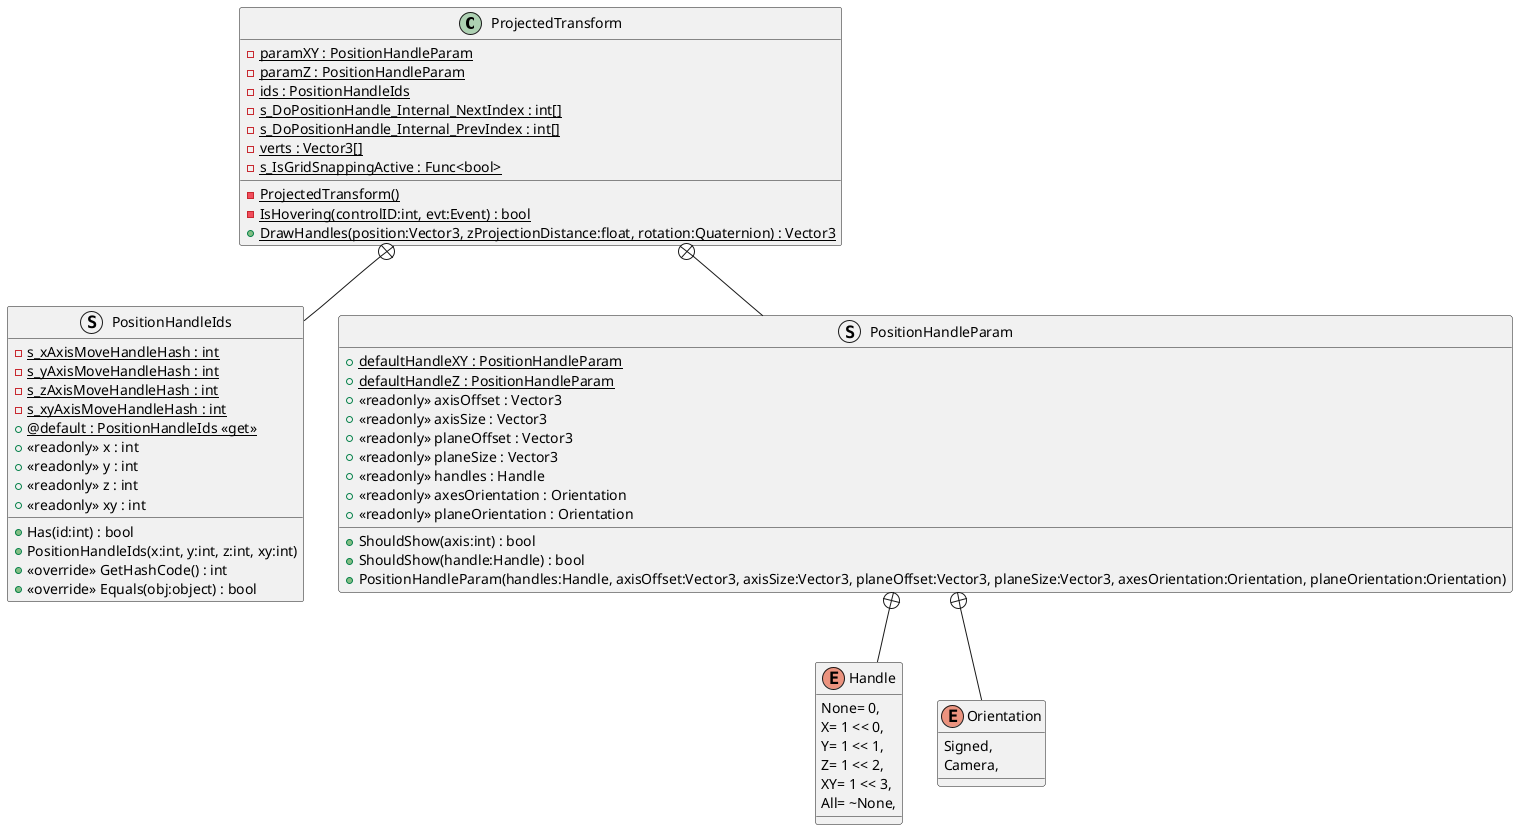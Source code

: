 @startuml
class ProjectedTransform {
    {static} - paramXY : PositionHandleParam
    {static} - paramZ : PositionHandleParam
    {static} - ids : PositionHandleIds
    {static} - s_DoPositionHandle_Internal_NextIndex : int[]
    {static} - s_DoPositionHandle_Internal_PrevIndex : int[]
    {static} - verts : Vector3[]
    {static} - s_IsGridSnappingActive : Func<bool>
    {static} - ProjectedTransform()
    {static} - IsHovering(controlID:int, evt:Event) : bool
    + {static} DrawHandles(position:Vector3, zProjectionDistance:float, rotation:Quaternion) : Vector3
}
struct PositionHandleIds {
    {static} - s_xAxisMoveHandleHash : int
    {static} - s_yAxisMoveHandleHash : int
    {static} - s_zAxisMoveHandleHash : int
    {static} - s_xyAxisMoveHandleHash : int
    + {static} @default : PositionHandleIds <<get>>
    + <<readonly>> x : int
    + <<readonly>> y : int
    + <<readonly>> z : int
    + <<readonly>> xy : int
    + Has(id:int) : bool
    + PositionHandleIds(x:int, y:int, z:int, xy:int)
    + <<override>> GetHashCode() : int
    + <<override>> Equals(obj:object) : bool
}
struct PositionHandleParam {
    + {static} defaultHandleXY : PositionHandleParam
    + {static} defaultHandleZ : PositionHandleParam
    + <<readonly>> axisOffset : Vector3
    + <<readonly>> axisSize : Vector3
    + <<readonly>> planeOffset : Vector3
    + <<readonly>> planeSize : Vector3
    + <<readonly>> handles : Handle
    + <<readonly>> axesOrientation : Orientation
    + <<readonly>> planeOrientation : Orientation
    + ShouldShow(axis:int) : bool
    + ShouldShow(handle:Handle) : bool
    + PositionHandleParam(handles:Handle, axisOffset:Vector3, axisSize:Vector3, planeOffset:Vector3, planeSize:Vector3, axesOrientation:Orientation, planeOrientation:Orientation)
}
enum Handle {
    None= 0,
    X= 1 << 0,
    Y= 1 << 1,
    Z= 1 << 2,
    XY= 1 << 3,
    All= ~None,
}
enum Orientation {
    Signed,
    Camera,
}
ProjectedTransform +-- PositionHandleIds
ProjectedTransform +-- PositionHandleParam
PositionHandleParam +-- Handle
PositionHandleParam +-- Orientation
@enduml
